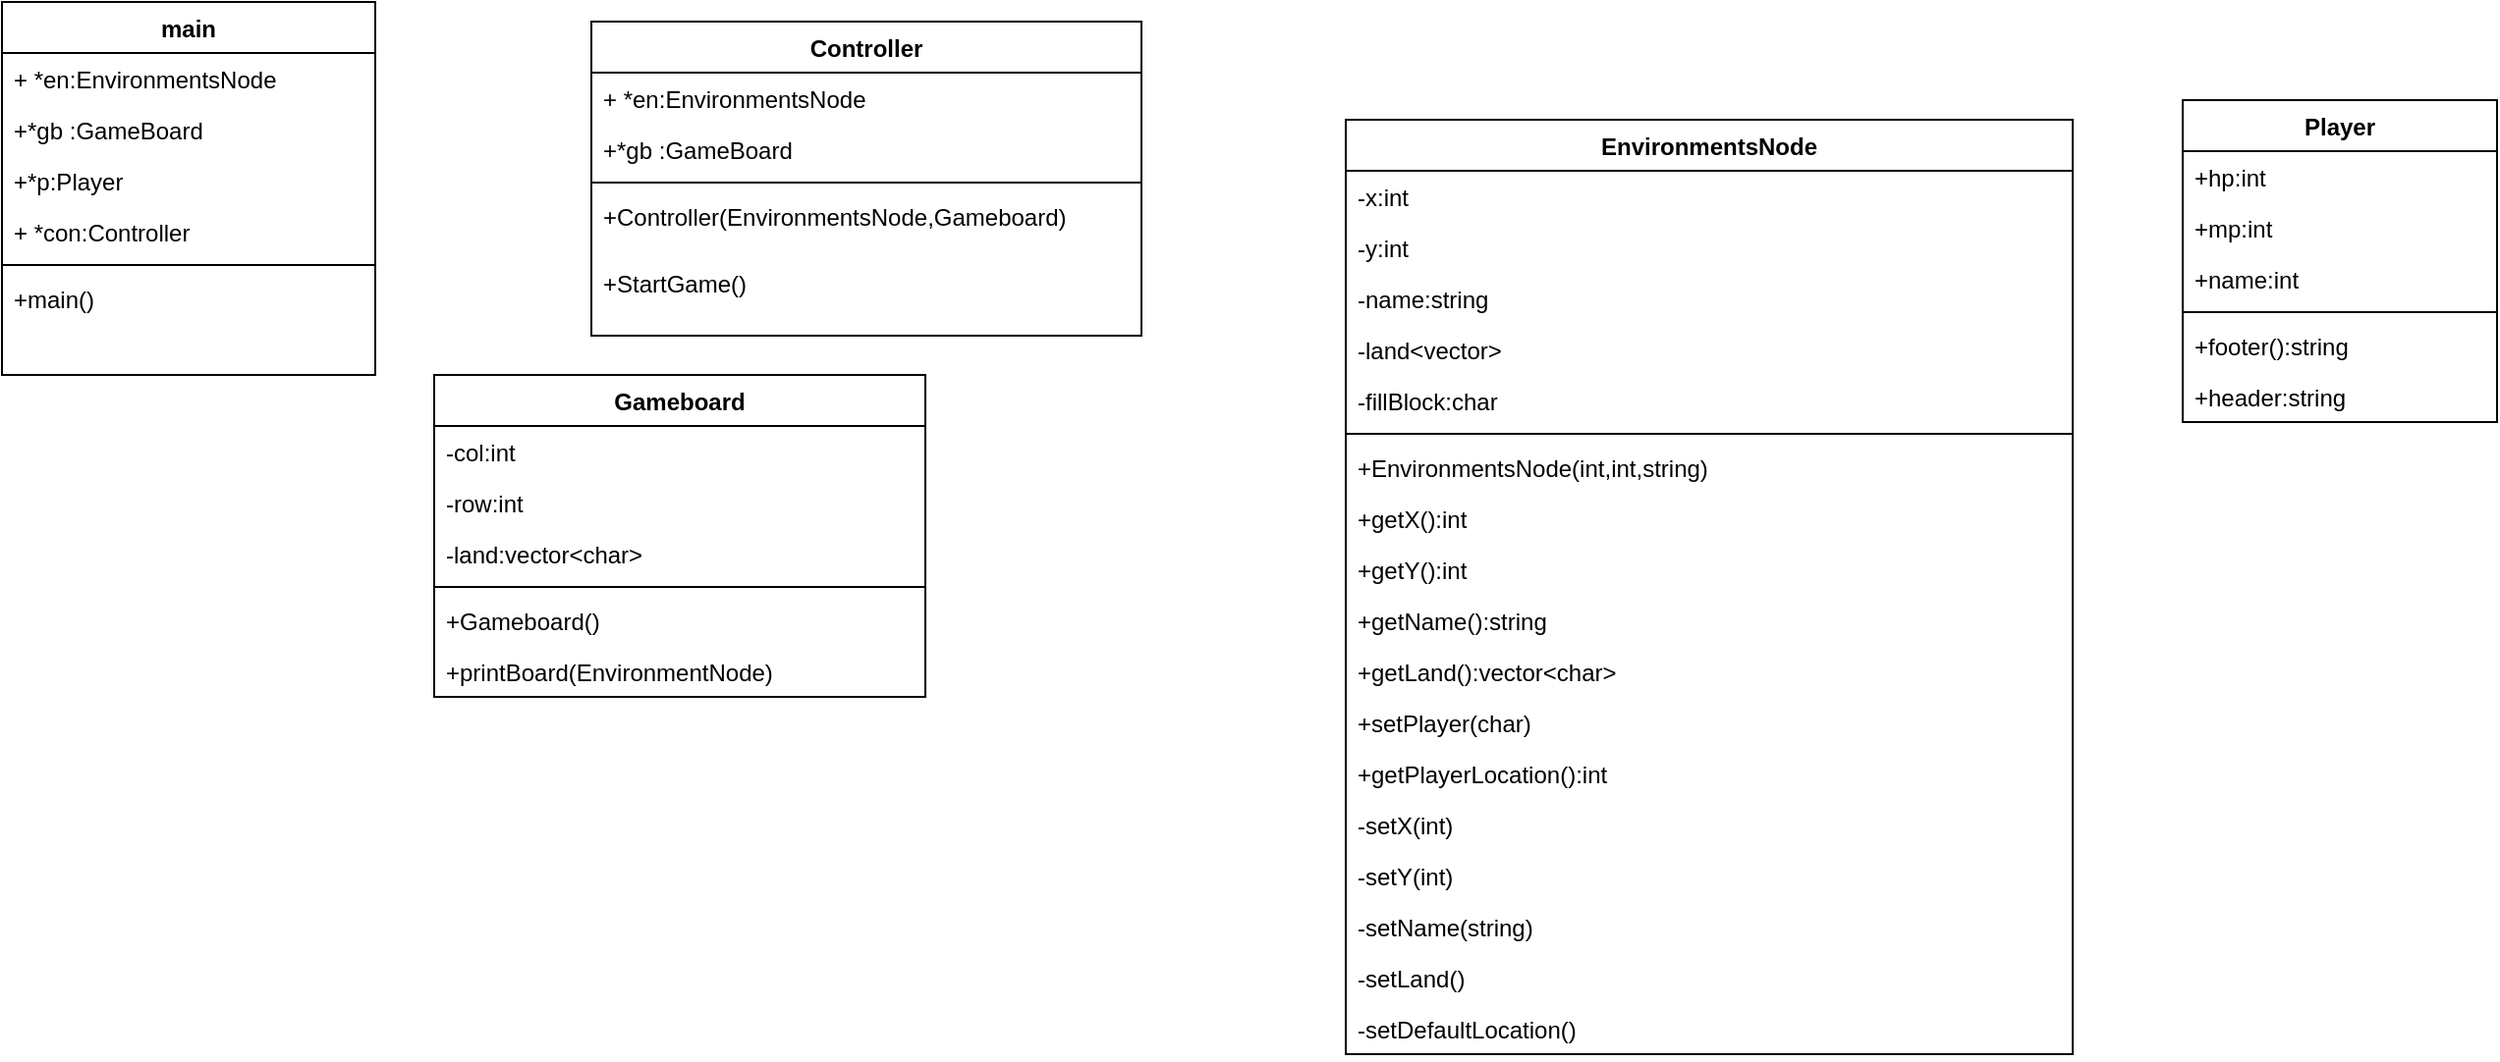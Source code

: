 <mxfile version="20.8.20" type="device"><diagram id="C5RBs43oDa-KdzZeNtuy" name="Page-1"><mxGraphModel dx="2854" dy="756" grid="1" gridSize="10" guides="1" tooltips="1" connect="1" arrows="1" fold="1" page="1" pageScale="1" pageWidth="827" pageHeight="1169" math="0" shadow="0"><root><mxCell id="WIyWlLk6GJQsqaUBKTNV-0"/><mxCell id="WIyWlLk6GJQsqaUBKTNV-1" parent="WIyWlLk6GJQsqaUBKTNV-0"/><mxCell id="3JiNAykcQHzeo9M4sIu3-4" value="main" style="swimlane;fontStyle=1;align=center;verticalAlign=top;childLayout=stackLayout;horizontal=1;startSize=26;horizontalStack=0;resizeParent=1;resizeParentMax=0;resizeLast=0;collapsible=1;marginBottom=0;" parent="WIyWlLk6GJQsqaUBKTNV-1" vertex="1"><mxGeometry x="-640" y="70" width="190" height="190" as="geometry"/></mxCell><mxCell id="3JiNAykcQHzeo9M4sIu3-5" value="+ *en:EnvironmentsNode" style="text;strokeColor=none;fillColor=none;align=left;verticalAlign=top;spacingLeft=4;spacingRight=4;overflow=hidden;rotatable=0;points=[[0,0.5],[1,0.5]];portConstraint=eastwest;" parent="3JiNAykcQHzeo9M4sIu3-4" vertex="1"><mxGeometry y="26" width="190" height="26" as="geometry"/></mxCell><mxCell id="3JiNAykcQHzeo9M4sIu3-16" value="+*gb :GameBoard" style="text;strokeColor=none;fillColor=none;align=left;verticalAlign=top;spacingLeft=4;spacingRight=4;overflow=hidden;rotatable=0;points=[[0,0.5],[1,0.5]];portConstraint=eastwest;" parent="3JiNAykcQHzeo9M4sIu3-4" vertex="1"><mxGeometry y="52" width="190" height="26" as="geometry"/></mxCell><mxCell id="3JiNAykcQHzeo9M4sIu3-17" value="+*p:Player " style="text;strokeColor=none;fillColor=none;align=left;verticalAlign=top;spacingLeft=4;spacingRight=4;overflow=hidden;rotatable=0;points=[[0,0.5],[1,0.5]];portConstraint=eastwest;" parent="3JiNAykcQHzeo9M4sIu3-4" vertex="1"><mxGeometry y="78" width="190" height="26" as="geometry"/></mxCell><mxCell id="3JiNAykcQHzeo9M4sIu3-18" value="+ *con:Controller" style="text;strokeColor=none;fillColor=none;align=left;verticalAlign=top;spacingLeft=4;spacingRight=4;overflow=hidden;rotatable=0;points=[[0,0.5],[1,0.5]];portConstraint=eastwest;" parent="3JiNAykcQHzeo9M4sIu3-4" vertex="1"><mxGeometry y="104" width="190" height="26" as="geometry"/></mxCell><mxCell id="3JiNAykcQHzeo9M4sIu3-6" value="" style="line;strokeWidth=1;fillColor=none;align=left;verticalAlign=middle;spacingTop=-1;spacingLeft=3;spacingRight=3;rotatable=0;labelPosition=right;points=[];portConstraint=eastwest;strokeColor=inherit;" parent="3JiNAykcQHzeo9M4sIu3-4" vertex="1"><mxGeometry y="130" width="190" height="8" as="geometry"/></mxCell><mxCell id="3JiNAykcQHzeo9M4sIu3-7" value="+main()" style="text;strokeColor=none;fillColor=none;align=left;verticalAlign=top;spacingLeft=4;spacingRight=4;overflow=hidden;rotatable=0;points=[[0,0.5],[1,0.5]];portConstraint=eastwest;" parent="3JiNAykcQHzeo9M4sIu3-4" vertex="1"><mxGeometry y="138" width="190" height="52" as="geometry"/></mxCell><mxCell id="3JiNAykcQHzeo9M4sIu3-31" value="Player" style="swimlane;fontStyle=1;align=center;verticalAlign=top;childLayout=stackLayout;horizontal=1;startSize=26;horizontalStack=0;resizeParent=1;resizeParentMax=0;resizeLast=0;collapsible=1;marginBottom=0;" parent="WIyWlLk6GJQsqaUBKTNV-1" vertex="1"><mxGeometry x="470" y="120" width="160" height="164" as="geometry"/></mxCell><mxCell id="3JiNAykcQHzeo9M4sIu3-32" value="+hp:int" style="text;strokeColor=none;fillColor=none;align=left;verticalAlign=top;spacingLeft=4;spacingRight=4;overflow=hidden;rotatable=0;points=[[0,0.5],[1,0.5]];portConstraint=eastwest;" parent="3JiNAykcQHzeo9M4sIu3-31" vertex="1"><mxGeometry y="26" width="160" height="26" as="geometry"/></mxCell><mxCell id="3JiNAykcQHzeo9M4sIu3-42" value="+mp:int" style="text;strokeColor=none;fillColor=none;align=left;verticalAlign=top;spacingLeft=4;spacingRight=4;overflow=hidden;rotatable=0;points=[[0,0.5],[1,0.5]];portConstraint=eastwest;" parent="3JiNAykcQHzeo9M4sIu3-31" vertex="1"><mxGeometry y="52" width="160" height="26" as="geometry"/></mxCell><mxCell id="3JiNAykcQHzeo9M4sIu3-43" value="+name:int" style="text;strokeColor=none;fillColor=none;align=left;verticalAlign=top;spacingLeft=4;spacingRight=4;overflow=hidden;rotatable=0;points=[[0,0.5],[1,0.5]];portConstraint=eastwest;" parent="3JiNAykcQHzeo9M4sIu3-31" vertex="1"><mxGeometry y="78" width="160" height="26" as="geometry"/></mxCell><mxCell id="3JiNAykcQHzeo9M4sIu3-33" value="" style="line;strokeWidth=1;fillColor=none;align=left;verticalAlign=middle;spacingTop=-1;spacingLeft=3;spacingRight=3;rotatable=0;labelPosition=right;points=[];portConstraint=eastwest;strokeColor=inherit;" parent="3JiNAykcQHzeo9M4sIu3-31" vertex="1"><mxGeometry y="104" width="160" height="8" as="geometry"/></mxCell><mxCell id="3JiNAykcQHzeo9M4sIu3-34" value="+footer():string" style="text;strokeColor=none;fillColor=none;align=left;verticalAlign=top;spacingLeft=4;spacingRight=4;overflow=hidden;rotatable=0;points=[[0,0.5],[1,0.5]];portConstraint=eastwest;" parent="3JiNAykcQHzeo9M4sIu3-31" vertex="1"><mxGeometry y="112" width="160" height="26" as="geometry"/></mxCell><mxCell id="3JiNAykcQHzeo9M4sIu3-44" value="+header:string" style="text;strokeColor=none;fillColor=none;align=left;verticalAlign=top;spacingLeft=4;spacingRight=4;overflow=hidden;rotatable=0;points=[[0,0.5],[1,0.5]];portConstraint=eastwest;" parent="3JiNAykcQHzeo9M4sIu3-31" vertex="1"><mxGeometry y="138" width="160" height="26" as="geometry"/></mxCell><mxCell id="3JiNAykcQHzeo9M4sIu3-35" value="Controller" style="swimlane;fontStyle=1;align=center;verticalAlign=top;childLayout=stackLayout;horizontal=1;startSize=26;horizontalStack=0;resizeParent=1;resizeParentMax=0;resizeLast=0;collapsible=1;marginBottom=0;" parent="WIyWlLk6GJQsqaUBKTNV-1" vertex="1"><mxGeometry x="-340" y="80" width="280" height="160" as="geometry"/></mxCell><mxCell id="3JiNAykcQHzeo9M4sIu3-39" value="+ *en:EnvironmentsNode" style="text;strokeColor=none;fillColor=none;align=left;verticalAlign=top;spacingLeft=4;spacingRight=4;overflow=hidden;rotatable=0;points=[[0,0.5],[1,0.5]];portConstraint=eastwest;" parent="3JiNAykcQHzeo9M4sIu3-35" vertex="1"><mxGeometry y="26" width="280" height="26" as="geometry"/></mxCell><mxCell id="3JiNAykcQHzeo9M4sIu3-40" value="+*gb :GameBoard" style="text;strokeColor=none;fillColor=none;align=left;verticalAlign=top;spacingLeft=4;spacingRight=4;overflow=hidden;rotatable=0;points=[[0,0.5],[1,0.5]];portConstraint=eastwest;" parent="3JiNAykcQHzeo9M4sIu3-35" vertex="1"><mxGeometry y="52" width="280" height="26" as="geometry"/></mxCell><mxCell id="3JiNAykcQHzeo9M4sIu3-37" value="" style="line;strokeWidth=1;fillColor=none;align=left;verticalAlign=middle;spacingTop=-1;spacingLeft=3;spacingRight=3;rotatable=0;labelPosition=right;points=[];portConstraint=eastwest;strokeColor=inherit;" parent="3JiNAykcQHzeo9M4sIu3-35" vertex="1"><mxGeometry y="78" width="280" height="8" as="geometry"/></mxCell><mxCell id="3JiNAykcQHzeo9M4sIu3-41" value="+Controller(EnvironmentsNode,Gameboard)" style="text;strokeColor=none;fillColor=none;align=left;verticalAlign=top;spacingLeft=4;spacingRight=4;overflow=hidden;rotatable=0;points=[[0,0.5],[1,0.5]];portConstraint=eastwest;" parent="3JiNAykcQHzeo9M4sIu3-35" vertex="1"><mxGeometry y="86" width="280" height="34" as="geometry"/></mxCell><mxCell id="3JiNAykcQHzeo9M4sIu3-38" value="+StartGame()" style="text;strokeColor=none;fillColor=none;align=left;verticalAlign=top;spacingLeft=4;spacingRight=4;overflow=hidden;rotatable=0;points=[[0,0.5],[1,0.5]];portConstraint=eastwest;" parent="3JiNAykcQHzeo9M4sIu3-35" vertex="1"><mxGeometry y="120" width="280" height="40" as="geometry"/></mxCell><mxCell id="3JiNAykcQHzeo9M4sIu3-49" value="Gameboard" style="swimlane;fontStyle=1;align=center;verticalAlign=top;childLayout=stackLayout;horizontal=1;startSize=26;horizontalStack=0;resizeParent=1;resizeParentMax=0;resizeLast=0;collapsible=1;marginBottom=0;" parent="WIyWlLk6GJQsqaUBKTNV-1" vertex="1"><mxGeometry x="-420" y="260" width="250" height="164" as="geometry"/></mxCell><mxCell id="3JiNAykcQHzeo9M4sIu3-50" value="-col:int" style="text;strokeColor=none;fillColor=none;align=left;verticalAlign=top;spacingLeft=4;spacingRight=4;overflow=hidden;rotatable=0;points=[[0,0.5],[1,0.5]];portConstraint=eastwest;" parent="3JiNAykcQHzeo9M4sIu3-49" vertex="1"><mxGeometry y="26" width="250" height="26" as="geometry"/></mxCell><mxCell id="3JiNAykcQHzeo9M4sIu3-53" value="-row:int" style="text;strokeColor=none;fillColor=none;align=left;verticalAlign=top;spacingLeft=4;spacingRight=4;overflow=hidden;rotatable=0;points=[[0,0.5],[1,0.5]];portConstraint=eastwest;" parent="3JiNAykcQHzeo9M4sIu3-49" vertex="1"><mxGeometry y="52" width="250" height="26" as="geometry"/></mxCell><mxCell id="3JiNAykcQHzeo9M4sIu3-54" value="-land:vector&lt;char&gt;" style="text;strokeColor=none;fillColor=none;align=left;verticalAlign=top;spacingLeft=4;spacingRight=4;overflow=hidden;rotatable=0;points=[[0,0.5],[1,0.5]];portConstraint=eastwest;" parent="3JiNAykcQHzeo9M4sIu3-49" vertex="1"><mxGeometry y="78" width="250" height="26" as="geometry"/></mxCell><mxCell id="3JiNAykcQHzeo9M4sIu3-51" value="" style="line;strokeWidth=1;fillColor=none;align=left;verticalAlign=middle;spacingTop=-1;spacingLeft=3;spacingRight=3;rotatable=0;labelPosition=right;points=[];portConstraint=eastwest;strokeColor=inherit;" parent="3JiNAykcQHzeo9M4sIu3-49" vertex="1"><mxGeometry y="104" width="250" height="8" as="geometry"/></mxCell><mxCell id="3JiNAykcQHzeo9M4sIu3-52" value="+Gameboard()" style="text;strokeColor=none;fillColor=none;align=left;verticalAlign=top;spacingLeft=4;spacingRight=4;overflow=hidden;rotatable=0;points=[[0,0.5],[1,0.5]];portConstraint=eastwest;" parent="3JiNAykcQHzeo9M4sIu3-49" vertex="1"><mxGeometry y="112" width="250" height="26" as="geometry"/></mxCell><mxCell id="3JiNAykcQHzeo9M4sIu3-55" value="+printBoard(EnvironmentNode)" style="text;strokeColor=none;fillColor=none;align=left;verticalAlign=top;spacingLeft=4;spacingRight=4;overflow=hidden;rotatable=0;points=[[0,0.5],[1,0.5]];portConstraint=eastwest;" parent="3JiNAykcQHzeo9M4sIu3-49" vertex="1"><mxGeometry y="138" width="250" height="26" as="geometry"/></mxCell><mxCell id="3JiNAykcQHzeo9M4sIu3-56" value="EnvironmentsNode" style="swimlane;fontStyle=1;align=center;verticalAlign=top;childLayout=stackLayout;horizontal=1;startSize=26;horizontalStack=0;resizeParent=1;resizeParentMax=0;resizeLast=0;collapsible=1;marginBottom=0;" parent="WIyWlLk6GJQsqaUBKTNV-1" vertex="1"><mxGeometry x="44" y="130" width="370" height="476" as="geometry"/></mxCell><mxCell id="3JiNAykcQHzeo9M4sIu3-57" value="-x:int&#10;" style="text;strokeColor=none;fillColor=none;align=left;verticalAlign=top;spacingLeft=4;spacingRight=4;overflow=hidden;rotatable=0;points=[[0,0.5],[1,0.5]];portConstraint=eastwest;" parent="3JiNAykcQHzeo9M4sIu3-56" vertex="1"><mxGeometry y="26" width="370" height="26" as="geometry"/></mxCell><mxCell id="3JiNAykcQHzeo9M4sIu3-60" value="-y:int" style="text;strokeColor=none;fillColor=none;align=left;verticalAlign=top;spacingLeft=4;spacingRight=4;overflow=hidden;rotatable=0;points=[[0,0.5],[1,0.5]];portConstraint=eastwest;" parent="3JiNAykcQHzeo9M4sIu3-56" vertex="1"><mxGeometry y="52" width="370" height="26" as="geometry"/></mxCell><mxCell id="3JiNAykcQHzeo9M4sIu3-61" value="-name:string" style="text;strokeColor=none;fillColor=none;align=left;verticalAlign=top;spacingLeft=4;spacingRight=4;overflow=hidden;rotatable=0;points=[[0,0.5],[1,0.5]];portConstraint=eastwest;" parent="3JiNAykcQHzeo9M4sIu3-56" vertex="1"><mxGeometry y="78" width="370" height="26" as="geometry"/></mxCell><mxCell id="3JiNAykcQHzeo9M4sIu3-62" value="-land&lt;vector&gt;" style="text;strokeColor=none;fillColor=none;align=left;verticalAlign=top;spacingLeft=4;spacingRight=4;overflow=hidden;rotatable=0;points=[[0,0.5],[1,0.5]];portConstraint=eastwest;" parent="3JiNAykcQHzeo9M4sIu3-56" vertex="1"><mxGeometry y="104" width="370" height="26" as="geometry"/></mxCell><mxCell id="3JiNAykcQHzeo9M4sIu3-63" value="-fillBlock:char" style="text;strokeColor=none;fillColor=none;align=left;verticalAlign=top;spacingLeft=4;spacingRight=4;overflow=hidden;rotatable=0;points=[[0,0.5],[1,0.5]];portConstraint=eastwest;" parent="3JiNAykcQHzeo9M4sIu3-56" vertex="1"><mxGeometry y="130" width="370" height="26" as="geometry"/></mxCell><mxCell id="3JiNAykcQHzeo9M4sIu3-58" value="" style="line;strokeWidth=1;fillColor=none;align=left;verticalAlign=middle;spacingTop=-1;spacingLeft=3;spacingRight=3;rotatable=0;labelPosition=right;points=[];portConstraint=eastwest;strokeColor=inherit;" parent="3JiNAykcQHzeo9M4sIu3-56" vertex="1"><mxGeometry y="156" width="370" height="8" as="geometry"/></mxCell><mxCell id="3JiNAykcQHzeo9M4sIu3-59" value="+EnvironmentsNode(int,int,string)" style="text;strokeColor=none;fillColor=none;align=left;verticalAlign=top;spacingLeft=4;spacingRight=4;overflow=hidden;rotatable=0;points=[[0,0.5],[1,0.5]];portConstraint=eastwest;" parent="3JiNAykcQHzeo9M4sIu3-56" vertex="1"><mxGeometry y="164" width="370" height="26" as="geometry"/></mxCell><mxCell id="3JiNAykcQHzeo9M4sIu3-67" value="+getX():int" style="text;strokeColor=none;fillColor=none;align=left;verticalAlign=top;spacingLeft=4;spacingRight=4;overflow=hidden;rotatable=0;points=[[0,0.5],[1,0.5]];portConstraint=eastwest;" parent="3JiNAykcQHzeo9M4sIu3-56" vertex="1"><mxGeometry y="190" width="370" height="26" as="geometry"/></mxCell><mxCell id="3JiNAykcQHzeo9M4sIu3-65" value="+getY():int" style="text;strokeColor=none;fillColor=none;align=left;verticalAlign=top;spacingLeft=4;spacingRight=4;overflow=hidden;rotatable=0;points=[[0,0.5],[1,0.5]];portConstraint=eastwest;" parent="3JiNAykcQHzeo9M4sIu3-56" vertex="1"><mxGeometry y="216" width="370" height="26" as="geometry"/></mxCell><mxCell id="3JiNAykcQHzeo9M4sIu3-64" value="+getName():string" style="text;strokeColor=none;fillColor=none;align=left;verticalAlign=top;spacingLeft=4;spacingRight=4;overflow=hidden;rotatable=0;points=[[0,0.5],[1,0.5]];portConstraint=eastwest;" parent="3JiNAykcQHzeo9M4sIu3-56" vertex="1"><mxGeometry y="242" width="370" height="26" as="geometry"/></mxCell><mxCell id="3JiNAykcQHzeo9M4sIu3-66" value="+getLand():vector&lt;char&gt;" style="text;strokeColor=none;fillColor=none;align=left;verticalAlign=top;spacingLeft=4;spacingRight=4;overflow=hidden;rotatable=0;points=[[0,0.5],[1,0.5]];portConstraint=eastwest;" parent="3JiNAykcQHzeo9M4sIu3-56" vertex="1"><mxGeometry y="268" width="370" height="26" as="geometry"/></mxCell><mxCell id="3JiNAykcQHzeo9M4sIu3-68" value="+setPlayer(char)" style="text;strokeColor=none;fillColor=none;align=left;verticalAlign=top;spacingLeft=4;spacingRight=4;overflow=hidden;rotatable=0;points=[[0,0.5],[1,0.5]];portConstraint=eastwest;" parent="3JiNAykcQHzeo9M4sIu3-56" vertex="1"><mxGeometry y="294" width="370" height="26" as="geometry"/></mxCell><mxCell id="3JiNAykcQHzeo9M4sIu3-69" value="+getPlayerLocation():int" style="text;strokeColor=none;fillColor=none;align=left;verticalAlign=top;spacingLeft=4;spacingRight=4;overflow=hidden;rotatable=0;points=[[0,0.5],[1,0.5]];portConstraint=eastwest;" parent="3JiNAykcQHzeo9M4sIu3-56" vertex="1"><mxGeometry y="320" width="370" height="26" as="geometry"/></mxCell><mxCell id="3JiNAykcQHzeo9M4sIu3-71" value="-setX(int)" style="text;strokeColor=none;fillColor=none;align=left;verticalAlign=top;spacingLeft=4;spacingRight=4;overflow=hidden;rotatable=0;points=[[0,0.5],[1,0.5]];portConstraint=eastwest;" parent="3JiNAykcQHzeo9M4sIu3-56" vertex="1"><mxGeometry y="346" width="370" height="26" as="geometry"/></mxCell><mxCell id="3JiNAykcQHzeo9M4sIu3-72" value="-setY(int)" style="text;strokeColor=none;fillColor=none;align=left;verticalAlign=top;spacingLeft=4;spacingRight=4;overflow=hidden;rotatable=0;points=[[0,0.5],[1,0.5]];portConstraint=eastwest;" parent="3JiNAykcQHzeo9M4sIu3-56" vertex="1"><mxGeometry y="372" width="370" height="26" as="geometry"/></mxCell><mxCell id="3JiNAykcQHzeo9M4sIu3-73" value="-setName(string)" style="text;strokeColor=none;fillColor=none;align=left;verticalAlign=top;spacingLeft=4;spacingRight=4;overflow=hidden;rotatable=0;points=[[0,0.5],[1,0.5]];portConstraint=eastwest;" parent="3JiNAykcQHzeo9M4sIu3-56" vertex="1"><mxGeometry y="398" width="370" height="26" as="geometry"/></mxCell><mxCell id="3JiNAykcQHzeo9M4sIu3-74" value="-setLand()" style="text;strokeColor=none;fillColor=none;align=left;verticalAlign=top;spacingLeft=4;spacingRight=4;overflow=hidden;rotatable=0;points=[[0,0.5],[1,0.5]];portConstraint=eastwest;" parent="3JiNAykcQHzeo9M4sIu3-56" vertex="1"><mxGeometry y="424" width="370" height="26" as="geometry"/></mxCell><mxCell id="3JiNAykcQHzeo9M4sIu3-75" value="-setDefaultLocation()" style="text;strokeColor=none;fillColor=none;align=left;verticalAlign=top;spacingLeft=4;spacingRight=4;overflow=hidden;rotatable=0;points=[[0,0.5],[1,0.5]];portConstraint=eastwest;" parent="3JiNAykcQHzeo9M4sIu3-56" vertex="1"><mxGeometry y="450" width="370" height="26" as="geometry"/></mxCell></root></mxGraphModel></diagram></mxfile>